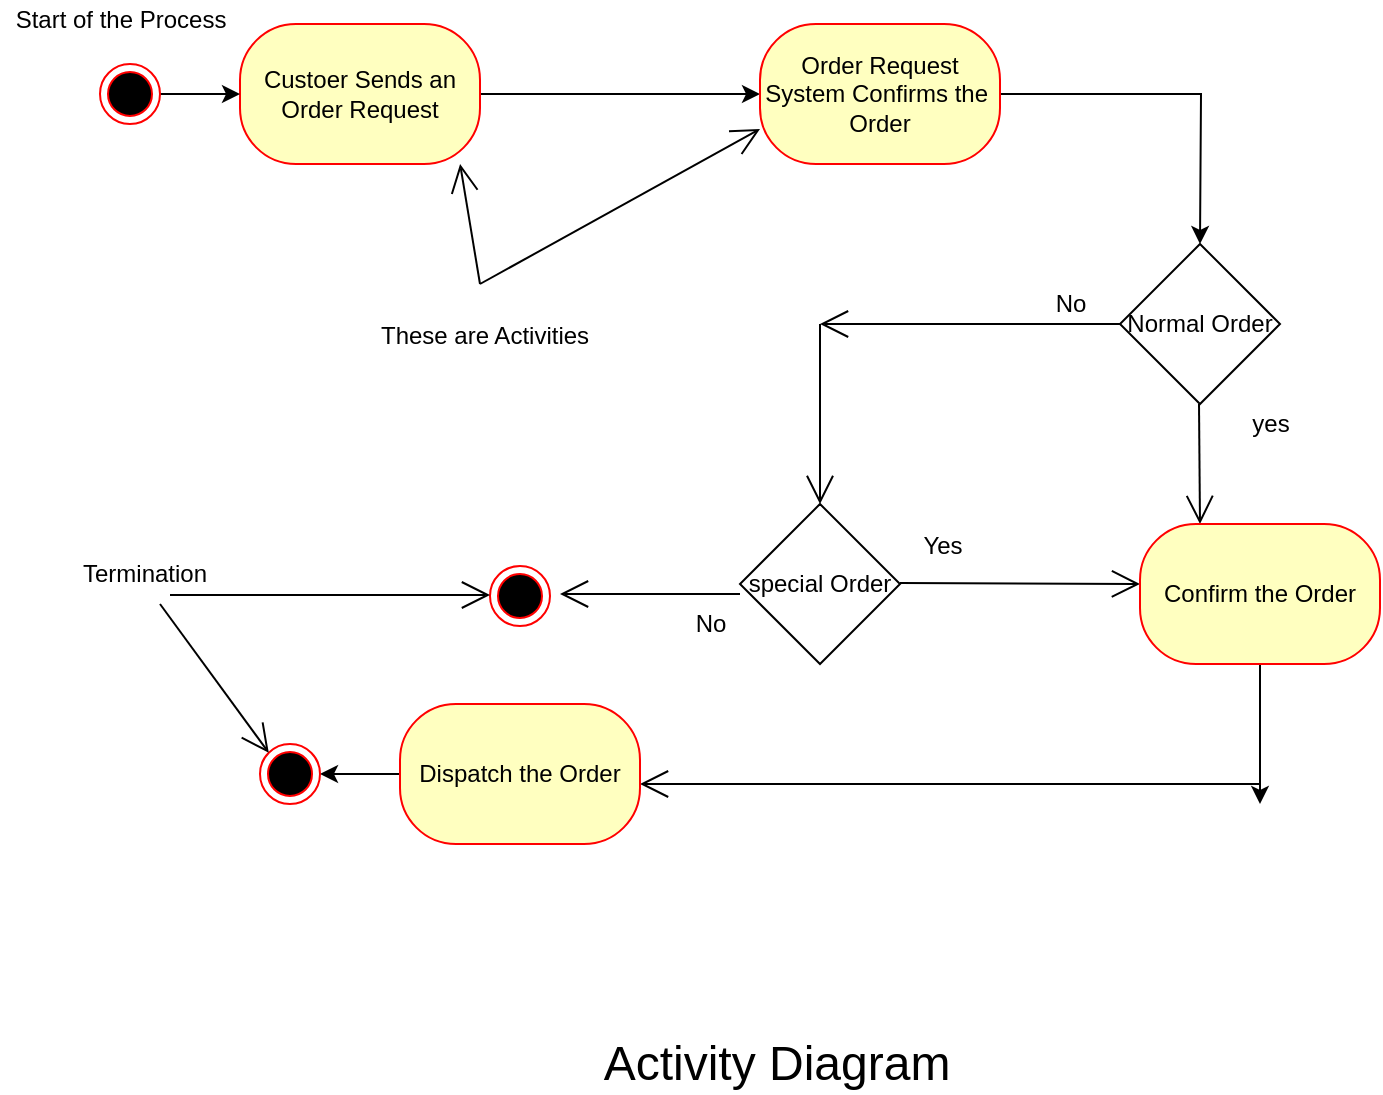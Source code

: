 <mxfile version="12.9.14" type="google"><diagram id="IJsyDaAGLDlt5BCjMmd3" name="Page-1"><mxGraphModel dx="828" dy="452" grid="1" gridSize="10" guides="1" tooltips="1" connect="1" arrows="1" fold="1" page="1" pageScale="1" pageWidth="1169" pageHeight="826" math="0" shadow="0"><root><mxCell id="0"/><mxCell id="1" parent="0"/><mxCell id="vadlpVNZHewUKOrdE1tw-7" style="edgeStyle=orthogonalEdgeStyle;rounded=0;orthogonalLoop=1;jettySize=auto;html=1;entryX=0;entryY=0.5;entryDx=0;entryDy=0;" edge="1" parent="1" source="vadlpVNZHewUKOrdE1tw-3" target="vadlpVNZHewUKOrdE1tw-5"><mxGeometry relative="1" as="geometry"/></mxCell><mxCell id="vadlpVNZHewUKOrdE1tw-3" value="Custoer Sends an&lt;br&gt;Order Request" style="rounded=1;whiteSpace=wrap;html=1;arcSize=40;fontColor=#000000;fillColor=#ffffc0;strokeColor=#ff0000;" vertex="1" parent="1"><mxGeometry x="120" y="80" width="120" height="70" as="geometry"/></mxCell><mxCell id="vadlpVNZHewUKOrdE1tw-9" value="" style="edgeStyle=orthogonalEdgeStyle;rounded=0;orthogonalLoop=1;jettySize=auto;html=1;" edge="1" parent="1" source="vadlpVNZHewUKOrdE1tw-5"><mxGeometry relative="1" as="geometry"><mxPoint x="600" y="190" as="targetPoint"/></mxGeometry></mxCell><mxCell id="vadlpVNZHewUKOrdE1tw-5" value="Order Request System Confirms the&amp;nbsp;&lt;br&gt;Order" style="rounded=1;whiteSpace=wrap;html=1;arcSize=40;fontColor=#000000;fillColor=#ffffc0;strokeColor=#ff0000;" vertex="1" parent="1"><mxGeometry x="380" y="80" width="120" height="70" as="geometry"/></mxCell><mxCell id="vadlpVNZHewUKOrdE1tw-10" value="Normal Order" style="rhombus;whiteSpace=wrap;html=1;" vertex="1" parent="1"><mxGeometry x="560" y="190" width="80" height="80" as="geometry"/></mxCell><mxCell id="vadlpVNZHewUKOrdE1tw-14" value="yes&lt;br&gt;" style="text;html=1;align=center;verticalAlign=middle;resizable=0;points=[];autosize=1;" vertex="1" parent="1"><mxGeometry x="620" y="270" width="30" height="20" as="geometry"/></mxCell><mxCell id="vadlpVNZHewUKOrdE1tw-15" value="No&lt;br&gt;" style="text;html=1;align=center;verticalAlign=middle;resizable=0;points=[];autosize=1;" vertex="1" parent="1"><mxGeometry x="520" y="210" width="30" height="20" as="geometry"/></mxCell><mxCell id="vadlpVNZHewUKOrdE1tw-16" value="" style="endArrow=open;endFill=1;endSize=12;html=1;entryX=0.25;entryY=0;entryDx=0;entryDy=0;" edge="1" parent="1" target="vadlpVNZHewUKOrdE1tw-24"><mxGeometry width="160" relative="1" as="geometry"><mxPoint x="599.5" y="270" as="sourcePoint"/><mxPoint x="600" y="320" as="targetPoint"/></mxGeometry></mxCell><mxCell id="vadlpVNZHewUKOrdE1tw-17" value="" style="endArrow=open;endFill=1;endSize=12;html=1;" edge="1" parent="1"><mxGeometry width="160" relative="1" as="geometry"><mxPoint x="560" y="230" as="sourcePoint"/><mxPoint x="410" y="230" as="targetPoint"/></mxGeometry></mxCell><mxCell id="vadlpVNZHewUKOrdE1tw-18" value="" style="endArrow=open;endFill=1;endSize=12;html=1;" edge="1" parent="1"><mxGeometry width="160" relative="1" as="geometry"><mxPoint x="410" y="230" as="sourcePoint"/><mxPoint x="410" y="320" as="targetPoint"/></mxGeometry></mxCell><mxCell id="vadlpVNZHewUKOrdE1tw-19" value="special Order" style="rhombus;whiteSpace=wrap;html=1;" vertex="1" parent="1"><mxGeometry x="370" y="320" width="80" height="80" as="geometry"/></mxCell><mxCell id="vadlpVNZHewUKOrdE1tw-21" value="Yes" style="text;html=1;align=center;verticalAlign=middle;resizable=0;points=[];autosize=1;" vertex="1" parent="1"><mxGeometry x="451" y="331" width="40" height="20" as="geometry"/></mxCell><mxCell id="vadlpVNZHewUKOrdE1tw-22" value="No" style="text;html=1;align=center;verticalAlign=middle;resizable=0;points=[];autosize=1;" vertex="1" parent="1"><mxGeometry x="340" y="370" width="30" height="20" as="geometry"/></mxCell><mxCell id="vadlpVNZHewUKOrdE1tw-23" value="" style="endArrow=open;endFill=1;endSize=12;html=1;" edge="1" parent="1"><mxGeometry width="160" relative="1" as="geometry"><mxPoint x="450" y="359.5" as="sourcePoint"/><mxPoint x="570" y="360" as="targetPoint"/></mxGeometry></mxCell><mxCell id="vadlpVNZHewUKOrdE1tw-26" style="edgeStyle=orthogonalEdgeStyle;rounded=0;orthogonalLoop=1;jettySize=auto;html=1;exitX=0.5;exitY=1;exitDx=0;exitDy=0;" edge="1" parent="1" source="vadlpVNZHewUKOrdE1tw-24"><mxGeometry relative="1" as="geometry"><mxPoint x="630" y="470" as="targetPoint"/></mxGeometry></mxCell><mxCell id="vadlpVNZHewUKOrdE1tw-24" value="Confirm the Order" style="rounded=1;whiteSpace=wrap;html=1;arcSize=40;fontColor=#000000;fillColor=#ffffc0;strokeColor=#ff0000;" vertex="1" parent="1"><mxGeometry x="570" y="330" width="120" height="70" as="geometry"/></mxCell><mxCell id="vadlpVNZHewUKOrdE1tw-27" value="" style="endArrow=open;endFill=1;endSize=12;html=1;" edge="1" parent="1"><mxGeometry width="160" relative="1" as="geometry"><mxPoint x="630" y="460" as="sourcePoint"/><mxPoint x="320" y="460" as="targetPoint"/></mxGeometry></mxCell><mxCell id="vadlpVNZHewUKOrdE1tw-30" value="" style="edgeStyle=orthogonalEdgeStyle;rounded=0;orthogonalLoop=1;jettySize=auto;html=1;" edge="1" parent="1" source="vadlpVNZHewUKOrdE1tw-28" target="vadlpVNZHewUKOrdE1tw-29"><mxGeometry relative="1" as="geometry"/></mxCell><mxCell id="vadlpVNZHewUKOrdE1tw-28" value="Dispatch the Order" style="rounded=1;whiteSpace=wrap;html=1;arcSize=40;fontColor=#000000;fillColor=#ffffc0;strokeColor=#ff0000;" vertex="1" parent="1"><mxGeometry x="200" y="420" width="120" height="70" as="geometry"/></mxCell><mxCell id="vadlpVNZHewUKOrdE1tw-29" value="" style="ellipse;html=1;shape=endState;fillColor=#000000;strokeColor=#ff0000;" vertex="1" parent="1"><mxGeometry x="130" y="440" width="30" height="30" as="geometry"/></mxCell><mxCell id="vadlpVNZHewUKOrdE1tw-31" value="" style="ellipse;html=1;shape=endState;fillColor=#000000;strokeColor=#ff0000;" vertex="1" parent="1"><mxGeometry x="245" y="351" width="30" height="30" as="geometry"/></mxCell><mxCell id="vadlpVNZHewUKOrdE1tw-33" value="" style="endArrow=open;endFill=1;endSize=12;html=1;" edge="1" parent="1"><mxGeometry width="160" relative="1" as="geometry"><mxPoint x="370" y="365" as="sourcePoint"/><mxPoint x="280" y="365" as="targetPoint"/></mxGeometry></mxCell><mxCell id="vadlpVNZHewUKOrdE1tw-35" value="" style="endArrow=open;endFill=1;endSize=12;html=1;" edge="1" parent="1"><mxGeometry width="160" relative="1" as="geometry"><mxPoint x="85" y="365.5" as="sourcePoint"/><mxPoint x="245" y="365.5" as="targetPoint"/></mxGeometry></mxCell><mxCell id="vadlpVNZHewUKOrdE1tw-37" value="" style="endArrow=open;endFill=1;endSize=12;html=1;entryX=0;entryY=0;entryDx=0;entryDy=0;" edge="1" parent="1" target="vadlpVNZHewUKOrdE1tw-29"><mxGeometry width="160" relative="1" as="geometry"><mxPoint x="80" y="370" as="sourcePoint"/><mxPoint x="190" y="390" as="targetPoint"/></mxGeometry></mxCell><mxCell id="vadlpVNZHewUKOrdE1tw-38" value="Termination" style="text;html=1;align=center;verticalAlign=middle;resizable=0;points=[];autosize=1;" vertex="1" parent="1"><mxGeometry x="32" y="345" width="80" height="20" as="geometry"/></mxCell><mxCell id="vadlpVNZHewUKOrdE1tw-39" value="&lt;font style=&quot;font-size: 24px&quot;&gt;Activity Diagram&lt;/font&gt;" style="text;html=1;align=center;verticalAlign=middle;resizable=0;points=[];autosize=1;" vertex="1" parent="1"><mxGeometry x="293" y="590" width="190" height="20" as="geometry"/></mxCell><mxCell id="vadlpVNZHewUKOrdE1tw-43" value="" style="edgeStyle=orthogonalEdgeStyle;rounded=0;orthogonalLoop=1;jettySize=auto;html=1;" edge="1" parent="1" source="vadlpVNZHewUKOrdE1tw-42" target="vadlpVNZHewUKOrdE1tw-3"><mxGeometry relative="1" as="geometry"/></mxCell><mxCell id="vadlpVNZHewUKOrdE1tw-42" value="" style="ellipse;html=1;shape=endState;fillColor=#000000;strokeColor=#ff0000;" vertex="1" parent="1"><mxGeometry x="50" y="100" width="30" height="30" as="geometry"/></mxCell><mxCell id="vadlpVNZHewUKOrdE1tw-44" value="Start of the Process" style="text;html=1;align=center;verticalAlign=middle;resizable=0;points=[];autosize=1;" vertex="1" parent="1"><mxGeometry y="68" width="120" height="20" as="geometry"/></mxCell><mxCell id="vadlpVNZHewUKOrdE1tw-45" value="" style="endArrow=open;endFill=1;endSize=12;html=1;entryX=0.917;entryY=1;entryDx=0;entryDy=0;entryPerimeter=0;" edge="1" parent="1" target="vadlpVNZHewUKOrdE1tw-3"><mxGeometry width="160" relative="1" as="geometry"><mxPoint x="240" y="210" as="sourcePoint"/><mxPoint x="250" y="170" as="targetPoint"/></mxGeometry></mxCell><mxCell id="vadlpVNZHewUKOrdE1tw-46" value="" style="endArrow=open;endFill=1;endSize=12;html=1;entryX=0;entryY=0.75;entryDx=0;entryDy=0;" edge="1" parent="1" target="vadlpVNZHewUKOrdE1tw-5"><mxGeometry width="160" relative="1" as="geometry"><mxPoint x="240" y="210" as="sourcePoint"/><mxPoint x="250" y="170" as="targetPoint"/></mxGeometry></mxCell><mxCell id="vadlpVNZHewUKOrdE1tw-49" value="These are Activities" style="text;html=1;align=center;verticalAlign=middle;resizable=0;points=[];autosize=1;" vertex="1" parent="1"><mxGeometry x="182" y="226" width="120" height="20" as="geometry"/></mxCell></root></mxGraphModel></diagram></mxfile>